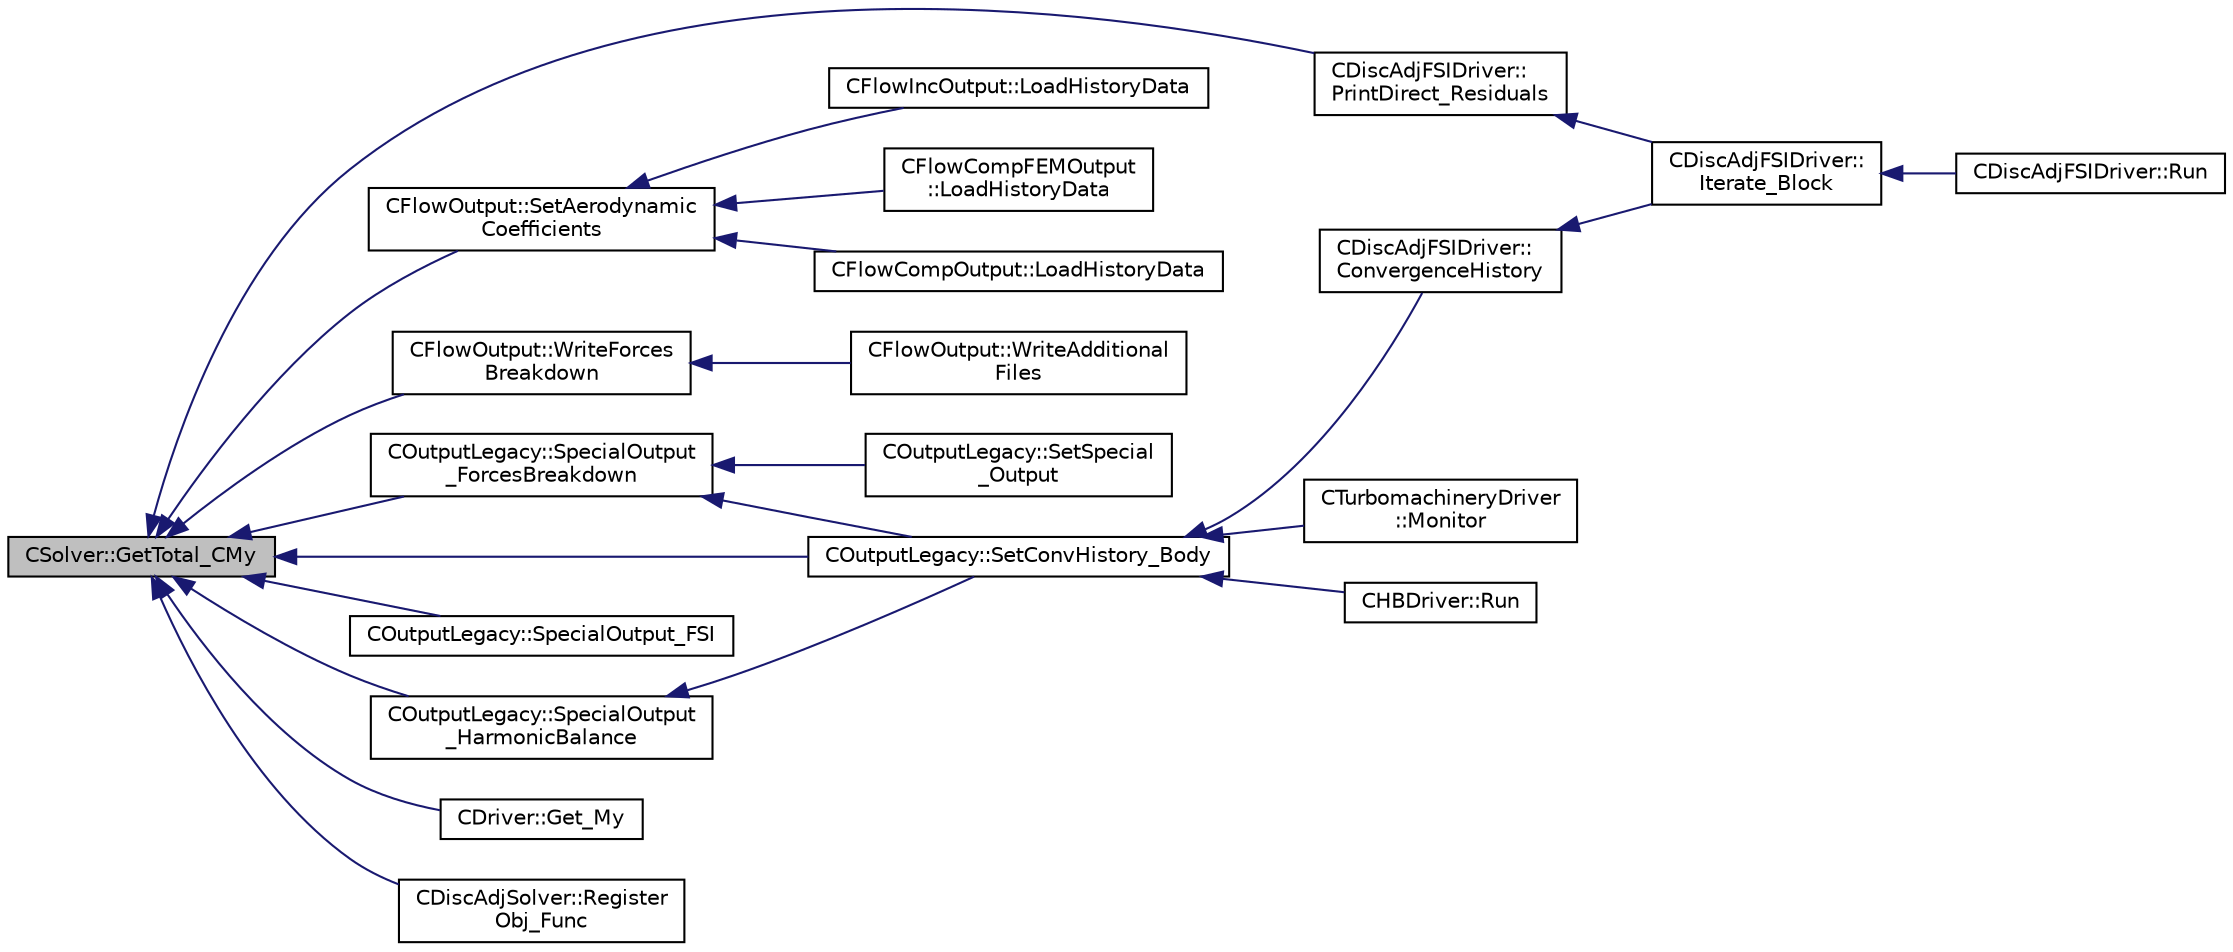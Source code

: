 digraph "CSolver::GetTotal_CMy"
{
  edge [fontname="Helvetica",fontsize="10",labelfontname="Helvetica",labelfontsize="10"];
  node [fontname="Helvetica",fontsize="10",shape=record];
  rankdir="LR";
  Node3172 [label="CSolver::GetTotal_CMy",height=0.2,width=0.4,color="black", fillcolor="grey75", style="filled", fontcolor="black"];
  Node3172 -> Node3173 [dir="back",color="midnightblue",fontsize="10",style="solid",fontname="Helvetica"];
  Node3173 [label="CDiscAdjFSIDriver::\lPrintDirect_Residuals",height=0.2,width=0.4,color="black", fillcolor="white", style="filled",URL="$class_c_disc_adj_f_s_i_driver.html#a7e0a0d0ea10f8c6af312d6ec448329c6",tooltip="Load the restarts for fluid, structure and mesh. "];
  Node3173 -> Node3174 [dir="back",color="midnightblue",fontsize="10",style="solid",fontname="Helvetica"];
  Node3174 [label="CDiscAdjFSIDriver::\lIterate_Block",height=0.2,width=0.4,color="black", fillcolor="white", style="filled",URL="$class_c_disc_adj_f_s_i_driver.html#a84949f139fa795b7d34d6ff77e82eb5c",tooltip="Iterate a certain block for adjoint FSI - may be the whole set of variables or independent and subite..."];
  Node3174 -> Node3175 [dir="back",color="midnightblue",fontsize="10",style="solid",fontname="Helvetica"];
  Node3175 [label="CDiscAdjFSIDriver::Run",height=0.2,width=0.4,color="black", fillcolor="white", style="filled",URL="$class_c_disc_adj_f_s_i_driver.html#a2e965d6e9c4dcfc296077cae225cab21",tooltip="Run a Discrete Adjoint iteration for the FSI problem. "];
  Node3172 -> Node3176 [dir="back",color="midnightblue",fontsize="10",style="solid",fontname="Helvetica"];
  Node3176 [label="CFlowOutput::SetAerodynamic\lCoefficients",height=0.2,width=0.4,color="black", fillcolor="white", style="filled",URL="$class_c_flow_output.html#a849b56a2455df612cf6ab01f6dfacb3c",tooltip="Set the value of the aerodynamic coefficients. "];
  Node3176 -> Node3177 [dir="back",color="midnightblue",fontsize="10",style="solid",fontname="Helvetica"];
  Node3177 [label="CFlowCompFEMOutput\l::LoadHistoryData",height=0.2,width=0.4,color="black", fillcolor="white", style="filled",URL="$class_c_flow_comp_f_e_m_output.html#a0a4561b8ab0dffd1052f884062fd9710",tooltip="Load the history output field values. "];
  Node3176 -> Node3178 [dir="back",color="midnightblue",fontsize="10",style="solid",fontname="Helvetica"];
  Node3178 [label="CFlowCompOutput::LoadHistoryData",height=0.2,width=0.4,color="black", fillcolor="white", style="filled",URL="$class_c_flow_comp_output.html#a393cb19a691990ee6e88f844eccc79ed",tooltip="Load the history output field values. "];
  Node3176 -> Node3179 [dir="back",color="midnightblue",fontsize="10",style="solid",fontname="Helvetica"];
  Node3179 [label="CFlowIncOutput::LoadHistoryData",height=0.2,width=0.4,color="black", fillcolor="white", style="filled",URL="$class_c_flow_inc_output.html#a466112efa2e3a89cdd2456701a0480b5",tooltip="Load the history output field values. "];
  Node3172 -> Node3180 [dir="back",color="midnightblue",fontsize="10",style="solid",fontname="Helvetica"];
  Node3180 [label="CFlowOutput::WriteForces\lBreakdown",height=0.2,width=0.4,color="black", fillcolor="white", style="filled",URL="$class_c_flow_output.html#afacedef2006aa6fcf8c9a312b5f4430c",tooltip="Write the forces breakdown file. "];
  Node3180 -> Node3181 [dir="back",color="midnightblue",fontsize="10",style="solid",fontname="Helvetica"];
  Node3181 [label="CFlowOutput::WriteAdditional\lFiles",height=0.2,width=0.4,color="black", fillcolor="white", style="filled",URL="$class_c_flow_output.html#aaac3fb7b2575967b157c306065ab1ea8",tooltip="Write any additional files defined for the current solver. "];
  Node3172 -> Node3182 [dir="back",color="midnightblue",fontsize="10",style="solid",fontname="Helvetica"];
  Node3182 [label="COutputLegacy::SetConvHistory_Body",height=0.2,width=0.4,color="black", fillcolor="white", style="filled",URL="$class_c_output_legacy.html#a217cc0d778a3828499189a9debee47c6",tooltip="Write the history file and the convergence on the screen for serial computations. ..."];
  Node3182 -> Node3183 [dir="back",color="midnightblue",fontsize="10",style="solid",fontname="Helvetica"];
  Node3183 [label="CTurbomachineryDriver\l::Monitor",height=0.2,width=0.4,color="black", fillcolor="white", style="filled",URL="$class_c_turbomachinery_driver.html#a41d7b50bbacef68eb5436293ebb2da4f",tooltip="Monitor the computation. "];
  Node3182 -> Node3184 [dir="back",color="midnightblue",fontsize="10",style="solid",fontname="Helvetica"];
  Node3184 [label="CHBDriver::Run",height=0.2,width=0.4,color="black", fillcolor="white", style="filled",URL="$class_c_h_b_driver.html#a98c0448a8e0404845ee54e25b62eaea9",tooltip="Run a single iteration of a Harmonic Balance problem. "];
  Node3182 -> Node3185 [dir="back",color="midnightblue",fontsize="10",style="solid",fontname="Helvetica"];
  Node3185 [label="CDiscAdjFSIDriver::\lConvergenceHistory",height=0.2,width=0.4,color="black", fillcolor="white", style="filled",URL="$class_c_disc_adj_f_s_i_driver.html#a139dfa2442613879f2b15f28a09c2bd5",tooltip="Output the convergence history. "];
  Node3185 -> Node3174 [dir="back",color="midnightblue",fontsize="10",style="solid",fontname="Helvetica"];
  Node3172 -> Node3186 [dir="back",color="midnightblue",fontsize="10",style="solid",fontname="Helvetica"];
  Node3186 [label="COutputLegacy::SpecialOutput\l_ForcesBreakdown",height=0.2,width=0.4,color="black", fillcolor="white", style="filled",URL="$class_c_output_legacy.html#ab1ca98c0c4b16e9b75f06744e10d47c8",tooltip="Write the history file and the convergence on the screen for serial computations. ..."];
  Node3186 -> Node3182 [dir="back",color="midnightblue",fontsize="10",style="solid",fontname="Helvetica"];
  Node3186 -> Node3187 [dir="back",color="midnightblue",fontsize="10",style="solid",fontname="Helvetica"];
  Node3187 [label="COutputLegacy::SetSpecial\l_Output",height=0.2,width=0.4,color="black", fillcolor="white", style="filled",URL="$class_c_output_legacy.html#ab087aa06a268f2a2b96ead0cd32c0c41",tooltip="Writes the special output files. "];
  Node3172 -> Node3188 [dir="back",color="midnightblue",fontsize="10",style="solid",fontname="Helvetica"];
  Node3188 [label="COutputLegacy::SpecialOutput_FSI",height=0.2,width=0.4,color="black", fillcolor="white", style="filled",URL="$class_c_output_legacy.html#aadde14a2d1374676b5c9dbdb91401ed8",tooltip="Create and write the file with the FSI convergence history. "];
  Node3172 -> Node3189 [dir="back",color="midnightblue",fontsize="10",style="solid",fontname="Helvetica"];
  Node3189 [label="COutputLegacy::SpecialOutput\l_HarmonicBalance",height=0.2,width=0.4,color="black", fillcolor="white", style="filled",URL="$class_c_output_legacy.html#a5e9f263fb67265e07a007ffbe74015b4",tooltip="Write the output file for harmonic balance for each time-instance. "];
  Node3189 -> Node3182 [dir="back",color="midnightblue",fontsize="10",style="solid",fontname="Helvetica"];
  Node3172 -> Node3190 [dir="back",color="midnightblue",fontsize="10",style="solid",fontname="Helvetica"];
  Node3190 [label="CDriver::Get_My",height=0.2,width=0.4,color="black", fillcolor="white", style="filled",URL="$class_c_driver.html#a92e604bd39de46506a73e68971cea9f6",tooltip="Get the total y moment. "];
  Node3172 -> Node3191 [dir="back",color="midnightblue",fontsize="10",style="solid",fontname="Helvetica"];
  Node3191 [label="CDiscAdjSolver::Register\lObj_Func",height=0.2,width=0.4,color="black", fillcolor="white", style="filled",URL="$class_c_disc_adj_solver.html#a021bde37a7532ce497cb3c5688b865b9",tooltip="Register the objective function as output. "];
}
